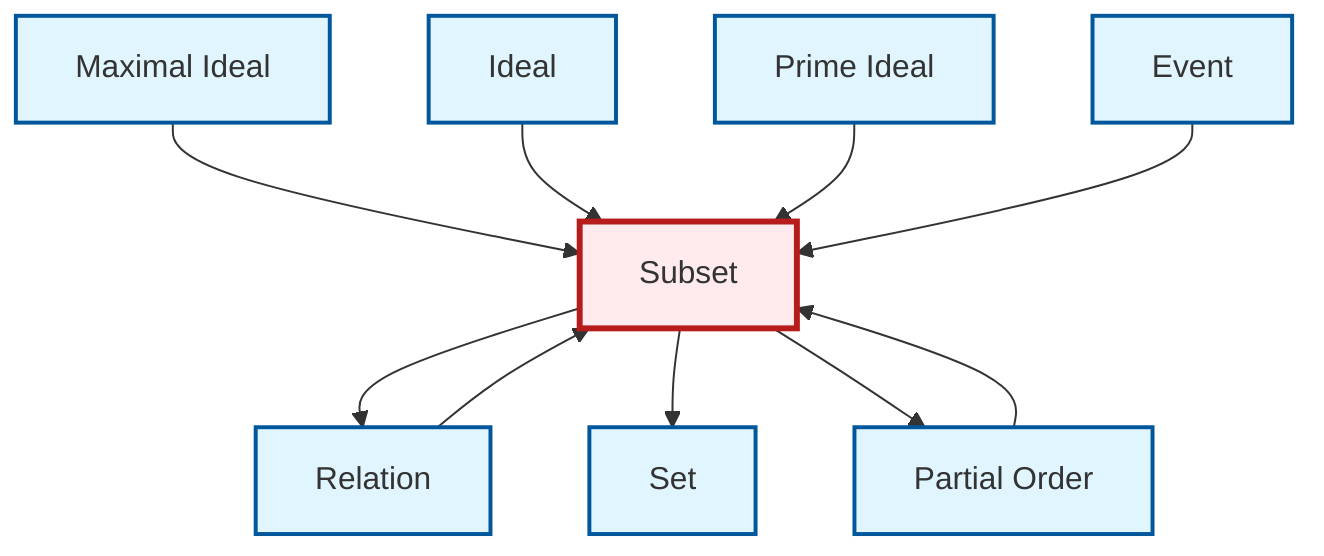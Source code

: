 graph TD
    classDef definition fill:#e1f5fe,stroke:#01579b,stroke-width:2px
    classDef theorem fill:#f3e5f5,stroke:#4a148c,stroke-width:2px
    classDef axiom fill:#fff3e0,stroke:#e65100,stroke-width:2px
    classDef example fill:#e8f5e9,stroke:#1b5e20,stroke-width:2px
    classDef current fill:#ffebee,stroke:#b71c1c,stroke-width:3px
    def-prime-ideal["Prime Ideal"]:::definition
    def-set["Set"]:::definition
    def-partial-order["Partial Order"]:::definition
    def-relation["Relation"]:::definition
    def-event["Event"]:::definition
    def-ideal["Ideal"]:::definition
    def-maximal-ideal["Maximal Ideal"]:::definition
    def-subset["Subset"]:::definition
    def-maximal-ideal --> def-subset
    def-relation --> def-subset
    def-ideal --> def-subset
    def-subset --> def-relation
    def-subset --> def-set
    def-prime-ideal --> def-subset
    def-event --> def-subset
    def-subset --> def-partial-order
    def-partial-order --> def-subset
    class def-subset current